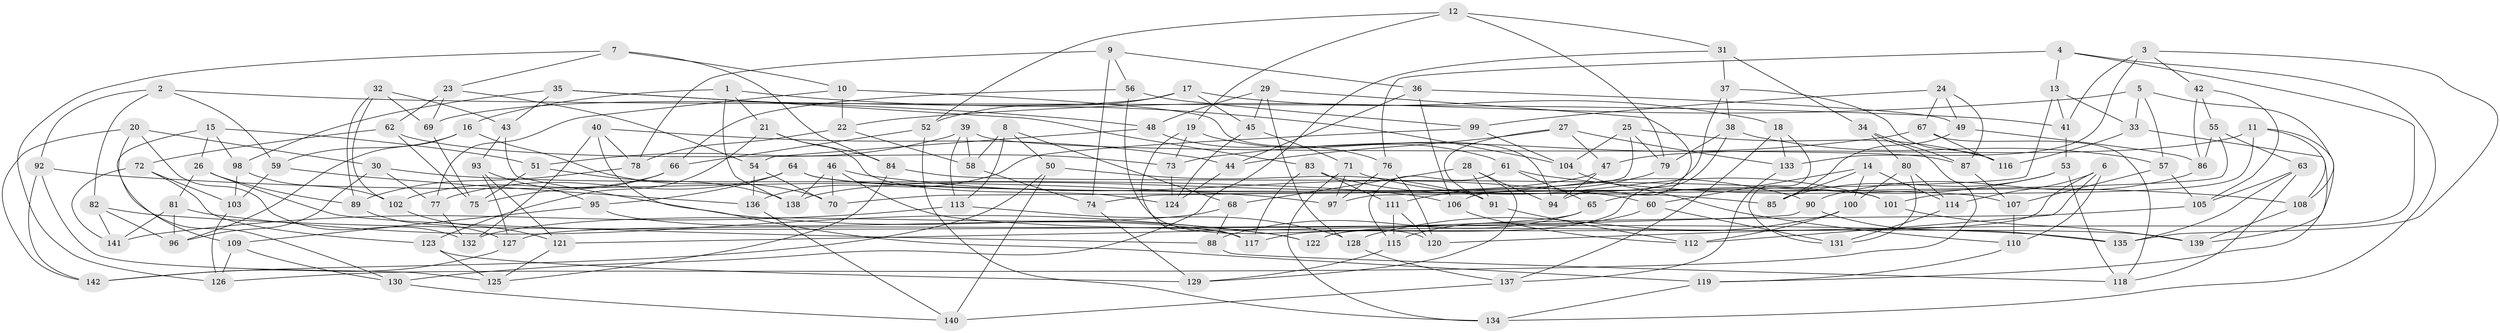 // coarse degree distribution, {4: 0.6235294117647059, 7: 0.03529411764705882, 8: 0.023529411764705882, 3: 0.09411764705882353, 6: 0.047058823529411764, 5: 0.11764705882352941, 15: 0.011764705882352941, 10: 0.011764705882352941, 14: 0.023529411764705882, 2: 0.011764705882352941}
// Generated by graph-tools (version 1.1) at 2025/01/03/04/25 22:01:20]
// undirected, 142 vertices, 284 edges
graph export_dot {
graph [start="1"]
  node [color=gray90,style=filled];
  1;
  2;
  3;
  4;
  5;
  6;
  7;
  8;
  9;
  10;
  11;
  12;
  13;
  14;
  15;
  16;
  17;
  18;
  19;
  20;
  21;
  22;
  23;
  24;
  25;
  26;
  27;
  28;
  29;
  30;
  31;
  32;
  33;
  34;
  35;
  36;
  37;
  38;
  39;
  40;
  41;
  42;
  43;
  44;
  45;
  46;
  47;
  48;
  49;
  50;
  51;
  52;
  53;
  54;
  55;
  56;
  57;
  58;
  59;
  60;
  61;
  62;
  63;
  64;
  65;
  66;
  67;
  68;
  69;
  70;
  71;
  72;
  73;
  74;
  75;
  76;
  77;
  78;
  79;
  80;
  81;
  82;
  83;
  84;
  85;
  86;
  87;
  88;
  89;
  90;
  91;
  92;
  93;
  94;
  95;
  96;
  97;
  98;
  99;
  100;
  101;
  102;
  103;
  104;
  105;
  106;
  107;
  108;
  109;
  110;
  111;
  112;
  113;
  114;
  115;
  116;
  117;
  118;
  119;
  120;
  121;
  122;
  123;
  124;
  125;
  126;
  127;
  128;
  129;
  130;
  131;
  132;
  133;
  134;
  135;
  136;
  137;
  138;
  139;
  140;
  141;
  142;
  1 -- 16;
  1 -- 21;
  1 -- 104;
  1 -- 138;
  2 -- 92;
  2 -- 41;
  2 -- 82;
  2 -- 59;
  3 -- 135;
  3 -- 133;
  3 -- 42;
  3 -- 41;
  4 -- 134;
  4 -- 120;
  4 -- 76;
  4 -- 13;
  5 -- 22;
  5 -- 33;
  5 -- 108;
  5 -- 57;
  6 -- 114;
  6 -- 110;
  6 -- 112;
  6 -- 122;
  7 -- 126;
  7 -- 10;
  7 -- 84;
  7 -- 23;
  8 -- 113;
  8 -- 58;
  8 -- 68;
  8 -- 50;
  9 -- 56;
  9 -- 74;
  9 -- 36;
  9 -- 78;
  10 -- 94;
  10 -- 22;
  10 -- 77;
  11 -- 108;
  11 -- 101;
  11 -- 47;
  11 -- 139;
  12 -- 19;
  12 -- 79;
  12 -- 31;
  12 -- 52;
  13 -- 41;
  13 -- 70;
  13 -- 33;
  14 -- 85;
  14 -- 60;
  14 -- 114;
  14 -- 100;
  15 -- 98;
  15 -- 109;
  15 -- 51;
  15 -- 26;
  16 -- 70;
  16 -- 59;
  16 -- 96;
  17 -- 69;
  17 -- 45;
  17 -- 18;
  17 -- 52;
  18 -- 133;
  18 -- 137;
  18 -- 131;
  19 -- 117;
  19 -- 61;
  19 -- 73;
  20 -- 30;
  20 -- 132;
  20 -- 142;
  20 -- 130;
  21 -- 123;
  21 -- 124;
  21 -- 84;
  22 -- 58;
  22 -- 78;
  23 -- 54;
  23 -- 62;
  23 -- 69;
  24 -- 67;
  24 -- 99;
  24 -- 49;
  24 -- 87;
  25 -- 74;
  25 -- 79;
  25 -- 116;
  25 -- 104;
  26 -- 88;
  26 -- 89;
  26 -- 81;
  27 -- 133;
  27 -- 44;
  27 -- 47;
  27 -- 91;
  28 -- 94;
  28 -- 129;
  28 -- 91;
  28 -- 68;
  29 -- 94;
  29 -- 48;
  29 -- 45;
  29 -- 128;
  30 -- 77;
  30 -- 96;
  30 -- 106;
  31 -- 34;
  31 -- 37;
  31 -- 130;
  32 -- 89;
  32 -- 43;
  32 -- 102;
  32 -- 69;
  33 -- 116;
  33 -- 119;
  34 -- 87;
  34 -- 126;
  34 -- 80;
  35 -- 43;
  35 -- 98;
  35 -- 83;
  35 -- 48;
  36 -- 106;
  36 -- 44;
  36 -- 49;
  37 -- 38;
  37 -- 116;
  37 -- 106;
  38 -- 57;
  38 -- 79;
  38 -- 117;
  39 -- 51;
  39 -- 87;
  39 -- 58;
  39 -- 113;
  40 -- 132;
  40 -- 119;
  40 -- 78;
  40 -- 44;
  41 -- 53;
  42 -- 105;
  42 -- 86;
  42 -- 55;
  43 -- 122;
  43 -- 93;
  44 -- 124;
  45 -- 71;
  45 -- 124;
  46 -- 70;
  46 -- 139;
  46 -- 60;
  46 -- 138;
  47 -- 138;
  47 -- 94;
  48 -- 54;
  48 -- 76;
  49 -- 85;
  49 -- 86;
  50 -- 140;
  50 -- 142;
  50 -- 91;
  51 -- 138;
  51 -- 75;
  52 -- 66;
  52 -- 134;
  53 -- 65;
  53 -- 85;
  53 -- 118;
  54 -- 70;
  54 -- 136;
  55 -- 97;
  55 -- 86;
  55 -- 63;
  56 -- 99;
  56 -- 66;
  56 -- 120;
  57 -- 105;
  57 -- 107;
  58 -- 74;
  59 -- 136;
  59 -- 103;
  60 -- 115;
  60 -- 131;
  61 -- 108;
  61 -- 65;
  61 -- 115;
  62 -- 73;
  62 -- 72;
  62 -- 75;
  63 -- 118;
  63 -- 135;
  63 -- 105;
  64 -- 85;
  64 -- 77;
  64 -- 107;
  64 -- 95;
  65 -- 127;
  65 -- 88;
  66 -- 102;
  66 -- 75;
  67 -- 73;
  67 -- 116;
  67 -- 118;
  68 -- 88;
  68 -- 132;
  69 -- 75;
  71 -- 97;
  71 -- 134;
  71 -- 101;
  72 -- 103;
  72 -- 123;
  72 -- 141;
  73 -- 124;
  74 -- 129;
  76 -- 97;
  76 -- 120;
  77 -- 132;
  78 -- 89;
  79 -- 111;
  80 -- 131;
  80 -- 114;
  80 -- 100;
  81 -- 96;
  81 -- 141;
  81 -- 122;
  82 -- 141;
  82 -- 96;
  82 -- 135;
  83 -- 117;
  83 -- 90;
  83 -- 111;
  84 -- 101;
  84 -- 125;
  86 -- 90;
  87 -- 107;
  88 -- 118;
  89 -- 127;
  90 -- 121;
  90 -- 135;
  91 -- 112;
  92 -- 142;
  92 -- 125;
  92 -- 97;
  93 -- 95;
  93 -- 121;
  93 -- 127;
  95 -- 117;
  95 -- 109;
  98 -- 102;
  98 -- 103;
  99 -- 104;
  99 -- 136;
  100 -- 128;
  100 -- 112;
  101 -- 139;
  102 -- 121;
  103 -- 126;
  104 -- 110;
  105 -- 122;
  106 -- 112;
  107 -- 110;
  108 -- 139;
  109 -- 130;
  109 -- 126;
  110 -- 119;
  111 -- 115;
  111 -- 120;
  113 -- 141;
  113 -- 128;
  114 -- 131;
  115 -- 129;
  119 -- 134;
  121 -- 125;
  123 -- 125;
  123 -- 129;
  127 -- 142;
  128 -- 137;
  130 -- 140;
  133 -- 137;
  136 -- 140;
  137 -- 140;
}
